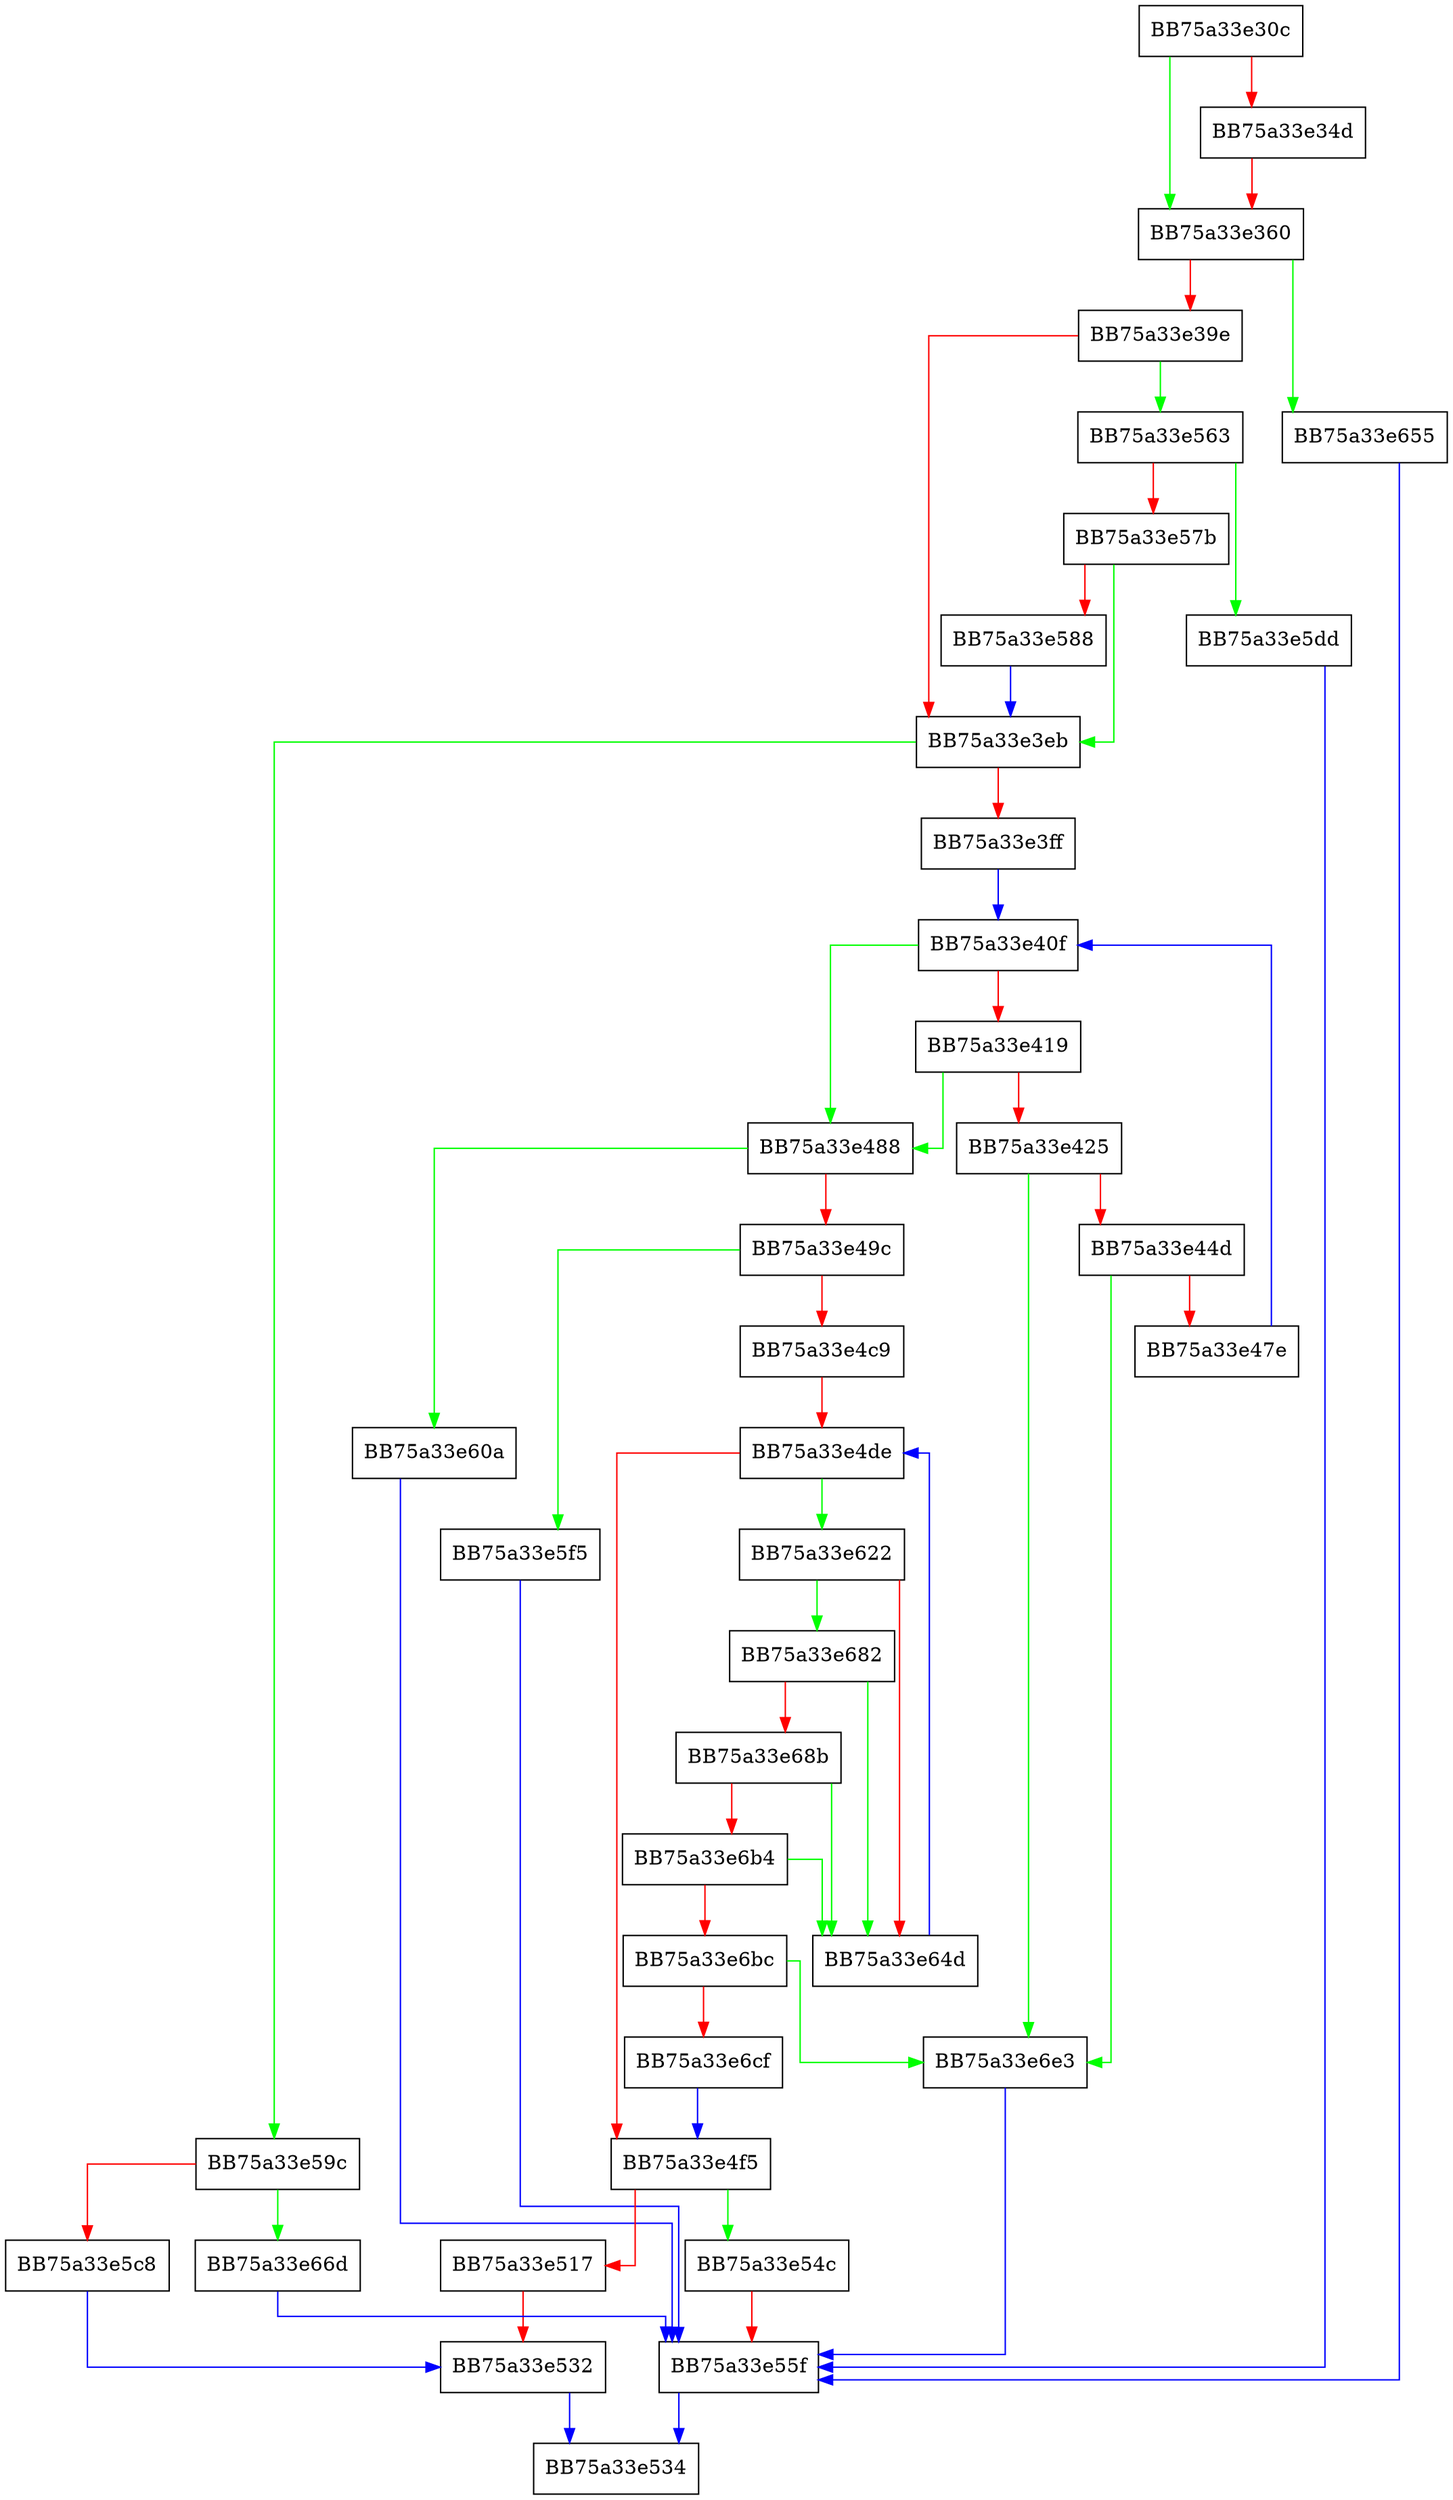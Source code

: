 digraph GetMemberRef {
  node [shape="box"];
  graph [splines=ortho];
  BB75a33e30c -> BB75a33e360 [color="green"];
  BB75a33e30c -> BB75a33e34d [color="red"];
  BB75a33e34d -> BB75a33e360 [color="red"];
  BB75a33e360 -> BB75a33e655 [color="green"];
  BB75a33e360 -> BB75a33e39e [color="red"];
  BB75a33e39e -> BB75a33e563 [color="green"];
  BB75a33e39e -> BB75a33e3eb [color="red"];
  BB75a33e3eb -> BB75a33e59c [color="green"];
  BB75a33e3eb -> BB75a33e3ff [color="red"];
  BB75a33e3ff -> BB75a33e40f [color="blue"];
  BB75a33e40f -> BB75a33e488 [color="green"];
  BB75a33e40f -> BB75a33e419 [color="red"];
  BB75a33e419 -> BB75a33e488 [color="green"];
  BB75a33e419 -> BB75a33e425 [color="red"];
  BB75a33e425 -> BB75a33e6e3 [color="green"];
  BB75a33e425 -> BB75a33e44d [color="red"];
  BB75a33e44d -> BB75a33e6e3 [color="green"];
  BB75a33e44d -> BB75a33e47e [color="red"];
  BB75a33e47e -> BB75a33e40f [color="blue"];
  BB75a33e488 -> BB75a33e60a [color="green"];
  BB75a33e488 -> BB75a33e49c [color="red"];
  BB75a33e49c -> BB75a33e5f5 [color="green"];
  BB75a33e49c -> BB75a33e4c9 [color="red"];
  BB75a33e4c9 -> BB75a33e4de [color="red"];
  BB75a33e4de -> BB75a33e622 [color="green"];
  BB75a33e4de -> BB75a33e4f5 [color="red"];
  BB75a33e4f5 -> BB75a33e54c [color="green"];
  BB75a33e4f5 -> BB75a33e517 [color="red"];
  BB75a33e517 -> BB75a33e532 [color="red"];
  BB75a33e532 -> BB75a33e534 [color="blue"];
  BB75a33e54c -> BB75a33e55f [color="red"];
  BB75a33e55f -> BB75a33e534 [color="blue"];
  BB75a33e563 -> BB75a33e5dd [color="green"];
  BB75a33e563 -> BB75a33e57b [color="red"];
  BB75a33e57b -> BB75a33e3eb [color="green"];
  BB75a33e57b -> BB75a33e588 [color="red"];
  BB75a33e588 -> BB75a33e3eb [color="blue"];
  BB75a33e59c -> BB75a33e66d [color="green"];
  BB75a33e59c -> BB75a33e5c8 [color="red"];
  BB75a33e5c8 -> BB75a33e532 [color="blue"];
  BB75a33e5dd -> BB75a33e55f [color="blue"];
  BB75a33e5f5 -> BB75a33e55f [color="blue"];
  BB75a33e60a -> BB75a33e55f [color="blue"];
  BB75a33e622 -> BB75a33e682 [color="green"];
  BB75a33e622 -> BB75a33e64d [color="red"];
  BB75a33e64d -> BB75a33e4de [color="blue"];
  BB75a33e655 -> BB75a33e55f [color="blue"];
  BB75a33e66d -> BB75a33e55f [color="blue"];
  BB75a33e682 -> BB75a33e64d [color="green"];
  BB75a33e682 -> BB75a33e68b [color="red"];
  BB75a33e68b -> BB75a33e64d [color="green"];
  BB75a33e68b -> BB75a33e6b4 [color="red"];
  BB75a33e6b4 -> BB75a33e64d [color="green"];
  BB75a33e6b4 -> BB75a33e6bc [color="red"];
  BB75a33e6bc -> BB75a33e6e3 [color="green"];
  BB75a33e6bc -> BB75a33e6cf [color="red"];
  BB75a33e6cf -> BB75a33e4f5 [color="blue"];
  BB75a33e6e3 -> BB75a33e55f [color="blue"];
}